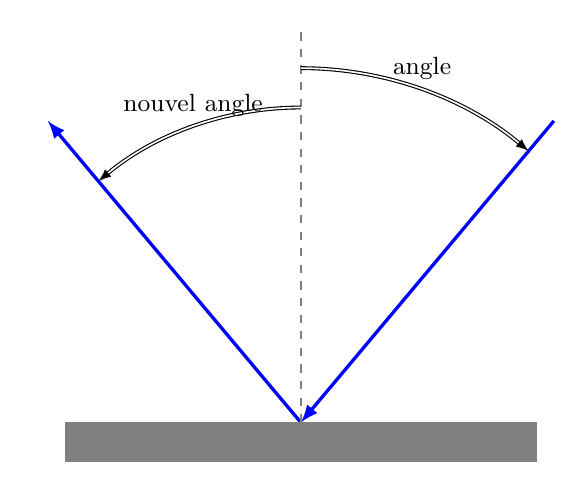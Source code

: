 \tikzstyle{line} = [draw,gray,thick]
\tikzstyle{arrow} = [->,>=latex,very thick,blue]
\begin{tikzpicture}[scale=1]

%\draw[gray] (0,0) grid (12,15);
\def\alpha{40}

\draw[arrow] (90-\alpha:5)--(0,0);
\draw[arrow] (0,0)--(90+\alpha:5);


\fill[black!50] (-3,0) rectangle ++(6,-0.5);

% Borders
\draw[gray, thick, dashed] (0,0)--++(0,5);

% Angle
\draw[double,->,>=latex] (0,4.5) arc (90:90-\alpha:4.5) node[midway, above]{\small angle};
\draw[double,->,>=latex] (0,4) arc (90:90+\alpha:4) node[midway, above]{\small nouvel angle};

\end{tikzpicture}
